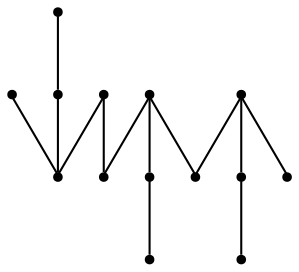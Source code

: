 graph {
  node [shape=point,comment="{\"directed\":false,\"doi\":\"10.1007/978-3-031-49272-3_14\",\"figure\":\"3 (7)\"}"]

  v0 [pos="1000.2791625131033,323.4699070928714"]
  v1 [pos="951.2556877860089,507.30611745378985"]
  v2 [pos="951.2556877860088,482.7943546111255"]
  v3 [pos="902.2343432709075,335.7257885142035"]
  v4 [pos="902.2343432709076,323.4699070928714"]
  v5 [pos="853.2098988204436,360.23780570742133"]
  v6 [pos="853.2098988204435,323.4699070928714"]
  v7 [pos="804.1864240933494,458.2823374179077"]
  v8 [pos="877.7221528398844,531.8160481776233"]
  v9 [pos="804.1864240933494,384.74956855008566"]
  v10 [pos="804.1864240933494,372.4936871287535"]
  v11 [pos="755.1629811604638,433.77464418409977"]
  v12 [pos="755.1629811604639,409.26158574330344"]
  v13 [pos="706.140635127784,323.4699070928714"]

  v0 -- v2 [id="-1",pos="1000.2791625131033,323.4699070928714 1000.2802753104129,482.7933133635471 1000.2802753104129,482.7933133635471 1000.2802753104129,482.7933133635471 951.2556877860088,482.7943546111255 951.2556877860088,482.7943546111255 951.2556877860088,482.7943546111255"]
  v1 -- v2 [id="-2",pos="951.2556877860089,507.30611745378985 951.2556877860088,482.7943546111255 951.2556877860088,482.7943546111255 951.2556877860088,482.7943546111255"]
  v1 -- v8 [id="-5",pos="951.2556877860089,507.30611745378985 951.2557672715311,531.8172046777963 951.2557672715311,531.8172046777963 951.2557672715311,531.8172046777963 877.7221528398844,531.8160481776233 877.7221528398844,531.8160481776233 877.7221528398844,531.8160481776233"]
  v3 -- v2 [id="-7",pos="902.2343432709075,335.7257885142035 902.2354560682173,482.7933133635471 902.2354560682173,482.7933133635471 902.2354560682173,482.7933133635471 951.2556877860088,482.7943546111255 951.2556877860088,482.7943546111255 951.2556877860088,482.7943546111255"]
  v12 -- v13 [id="-8",pos="755.1629811604639,409.26158574330344 706.1416843366759,409.25751613444714 706.1416843366759,409.25751613444714 706.1416843366759,409.25751613444714 706.140635127784,323.4699070928714 706.140635127784,323.4699070928714 706.140635127784,323.4699070928714"]
  v7 -- v11 [id="-9",pos="804.1864240933494,458.2823374179077 755.1619955399897,458.28139155178684 755.1619955399897,458.28139155178684 755.1619955399897,458.28139155178684 755.1629811604638,433.77464418409977 755.1629811604638,433.77464418409977 755.1629811604638,433.77464418409977"]
  v7 -- v5 [id="-10",pos="804.1864240933494,458.2823374179077 853.2109480293356,458.28139155178684 853.2109480293356,458.28139155178684 853.2109480293356,458.28139155178684 853.2098988204436,360.23780570742133 853.2098988204436,360.23780570742133 853.2098988204436,360.23780570742133"]
  v12 -- v11 [id="-11",pos="755.1629811604639,409.26158574330344 755.1629811604638,433.77464418409977 755.1629811604638,433.77464418409977 755.1629811604638,433.77464418409977"]
  v4 -- v3 [id="-12",pos="902.2343432709076,323.4699070928714 902.2343432709075,335.7257885142035 902.2343432709075,335.7257885142035 902.2343432709075,335.7257885142035"]
  v12 -- v9 [id="-13",pos="755.1629811604639,409.26158574330344 804.1864399904538,409.25751613444714 804.1864399904538,409.25751613444714 804.1864399904538,409.25751613444714 804.1864240933494,384.74956855008566 804.1864240933494,384.74956855008566 804.1864240933494,384.74956855008566"]
  v5 -- v6 [id="-16",pos="853.2098988204436,360.23780570742133 853.2098988204435,323.4699070928714 853.2098988204435,323.4699070928714 853.2098988204435,323.4699070928714"]
  v7 -- v8 [id="-19",pos="804.1864240933494,458.2823374179077 804.1865035788715,531.8172046777963 804.1865035788715,531.8172046777963 804.1865035788715,531.8172046777963 877.7221528398844,531.8160481776233 877.7221528398844,531.8160481776233 877.7221528398844,531.8160481776233"]
  v9 -- v10 [id="-21",pos="804.1864240933494,384.74956855008566 804.1864240933494,372.4936871287535 804.1864240933494,372.4936871287535 804.1864240933494,372.4936871287535"]
}